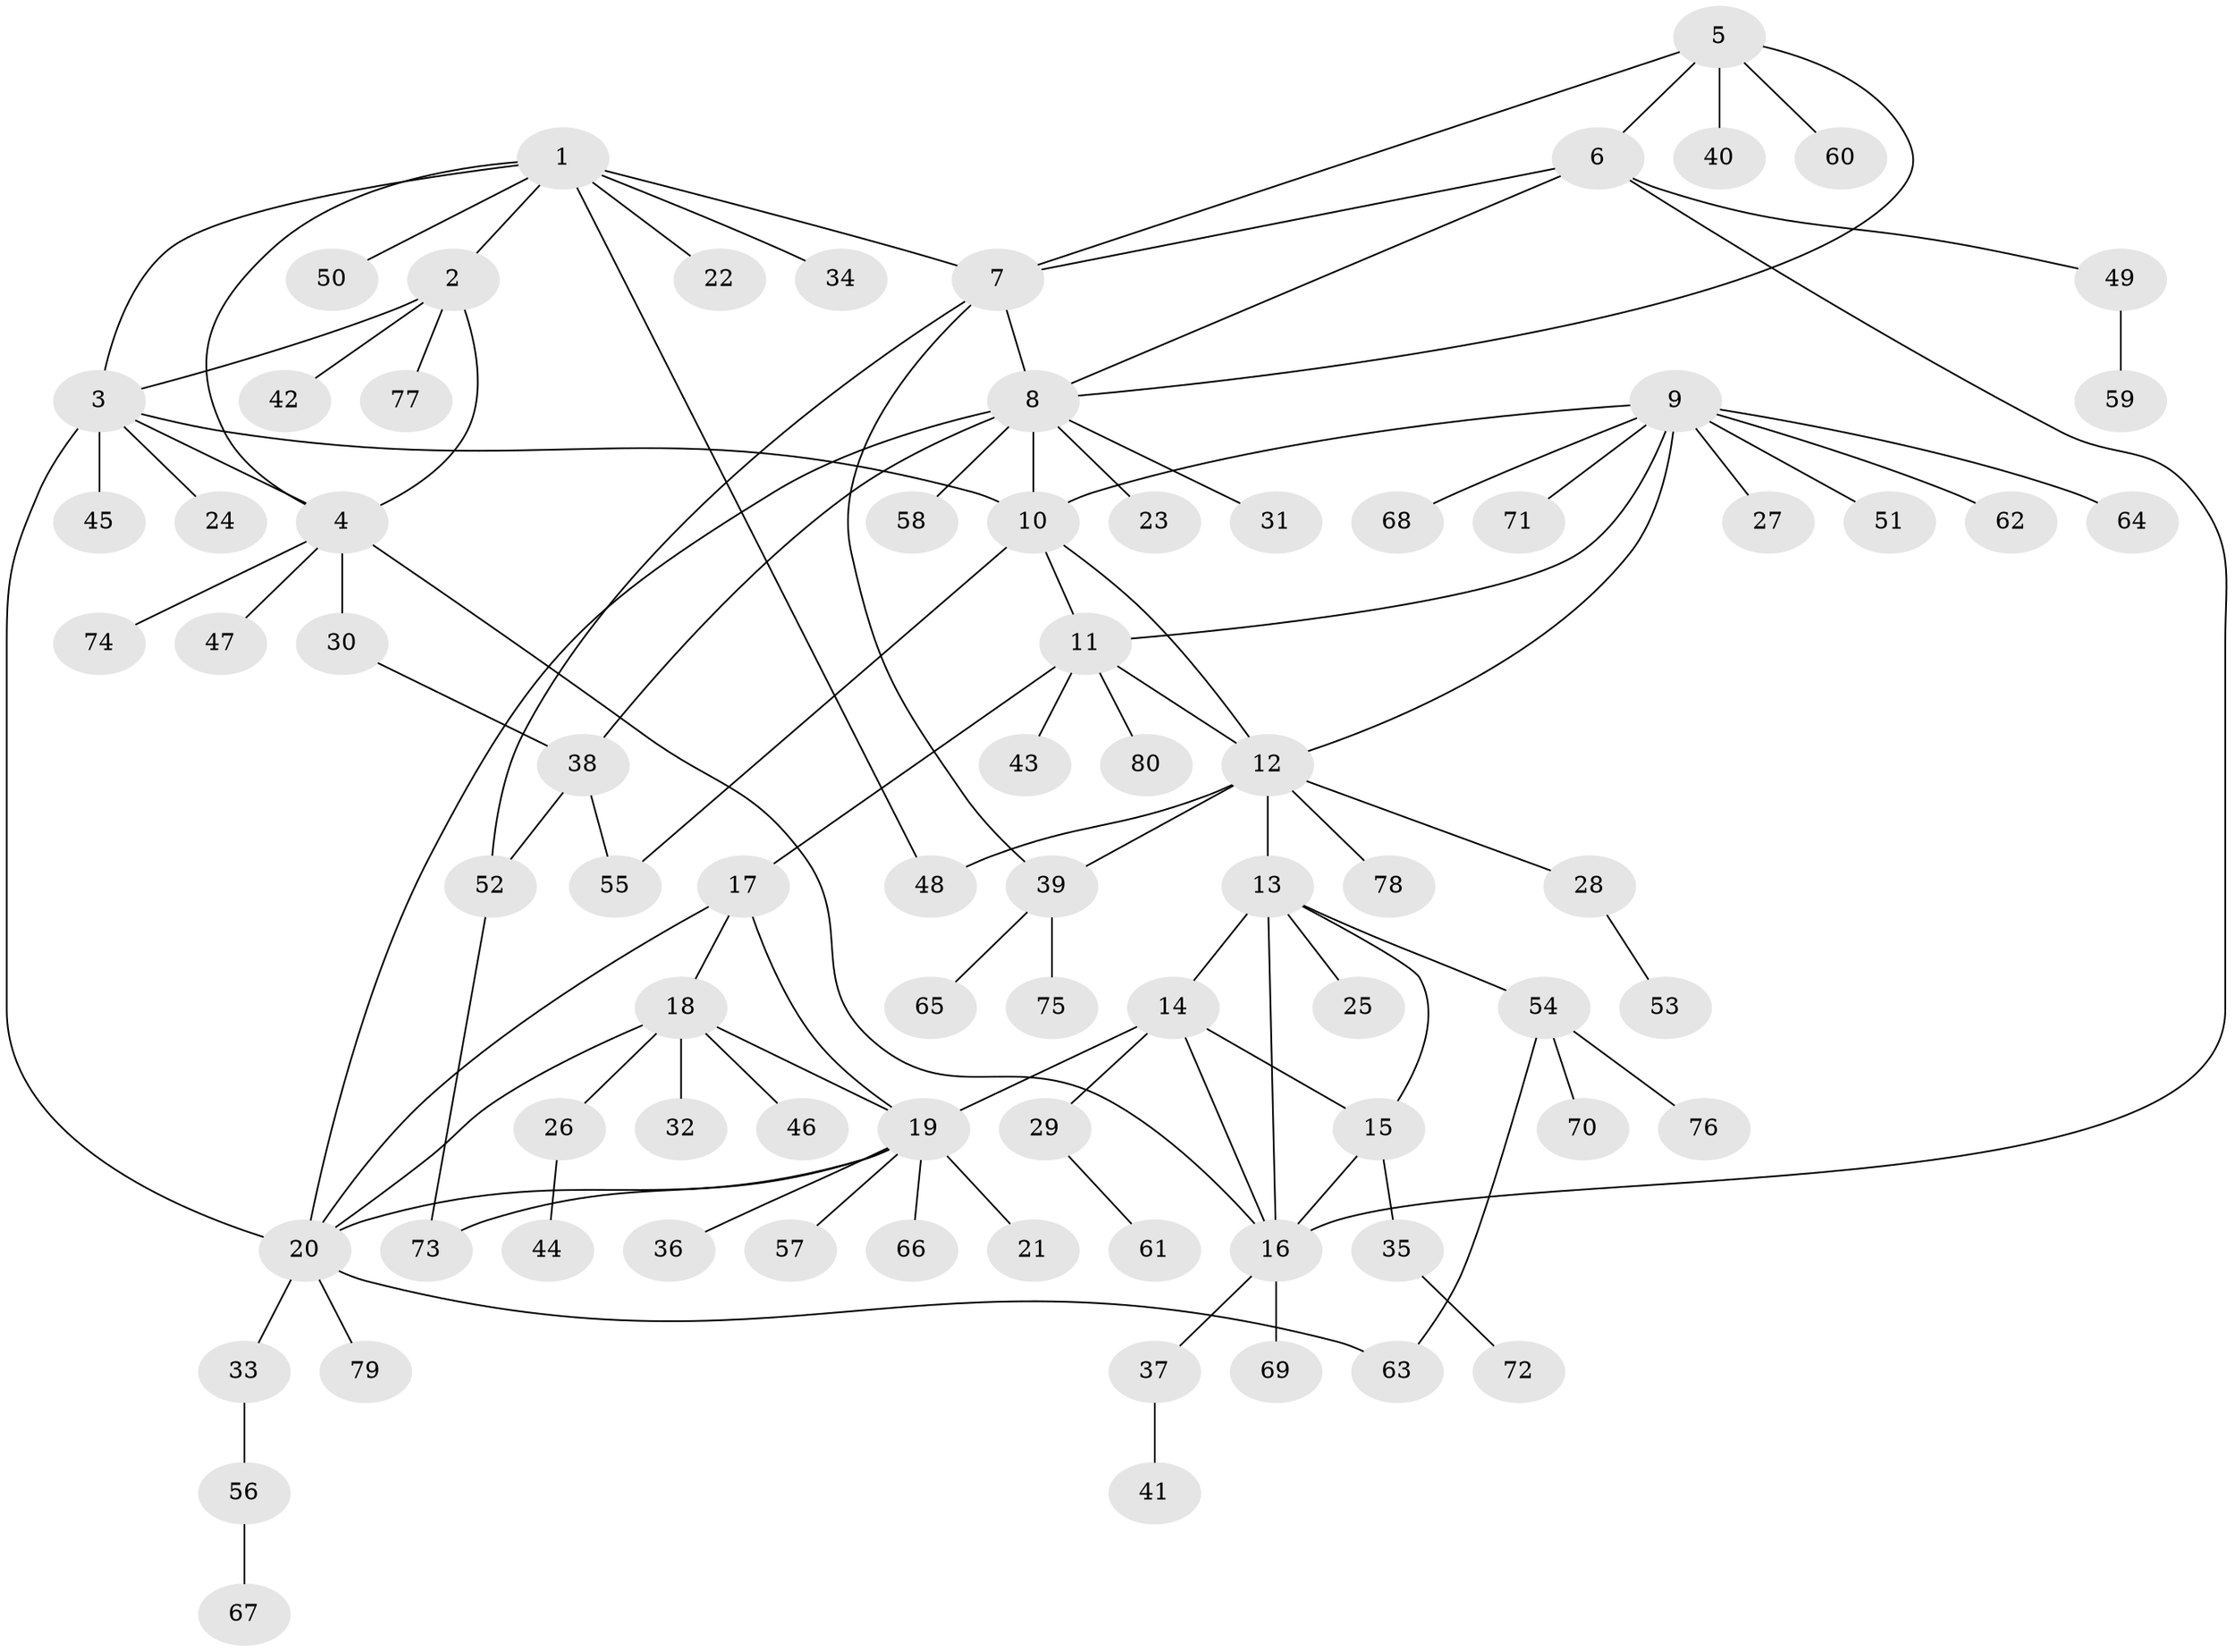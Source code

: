 // coarse degree distribution, {10: 0.03333333333333333, 7: 0.08333333333333333, 5: 0.016666666666666666, 9: 0.016666666666666666, 8: 0.03333333333333333, 4: 0.06666666666666667, 3: 0.03333333333333333, 1: 0.6166666666666667, 2: 0.1}
// Generated by graph-tools (version 1.1) at 2025/42/03/06/25 10:42:14]
// undirected, 80 vertices, 107 edges
graph export_dot {
graph [start="1"]
  node [color=gray90,style=filled];
  1;
  2;
  3;
  4;
  5;
  6;
  7;
  8;
  9;
  10;
  11;
  12;
  13;
  14;
  15;
  16;
  17;
  18;
  19;
  20;
  21;
  22;
  23;
  24;
  25;
  26;
  27;
  28;
  29;
  30;
  31;
  32;
  33;
  34;
  35;
  36;
  37;
  38;
  39;
  40;
  41;
  42;
  43;
  44;
  45;
  46;
  47;
  48;
  49;
  50;
  51;
  52;
  53;
  54;
  55;
  56;
  57;
  58;
  59;
  60;
  61;
  62;
  63;
  64;
  65;
  66;
  67;
  68;
  69;
  70;
  71;
  72;
  73;
  74;
  75;
  76;
  77;
  78;
  79;
  80;
  1 -- 2;
  1 -- 3;
  1 -- 4;
  1 -- 7;
  1 -- 22;
  1 -- 34;
  1 -- 48;
  1 -- 50;
  2 -- 3;
  2 -- 4;
  2 -- 42;
  2 -- 77;
  3 -- 4;
  3 -- 10;
  3 -- 20;
  3 -- 24;
  3 -- 45;
  4 -- 16;
  4 -- 30;
  4 -- 47;
  4 -- 74;
  5 -- 6;
  5 -- 7;
  5 -- 8;
  5 -- 40;
  5 -- 60;
  6 -- 7;
  6 -- 8;
  6 -- 16;
  6 -- 49;
  7 -- 8;
  7 -- 39;
  7 -- 52;
  8 -- 10;
  8 -- 20;
  8 -- 23;
  8 -- 31;
  8 -- 38;
  8 -- 58;
  9 -- 10;
  9 -- 11;
  9 -- 12;
  9 -- 27;
  9 -- 51;
  9 -- 62;
  9 -- 64;
  9 -- 68;
  9 -- 71;
  10 -- 11;
  10 -- 12;
  10 -- 55;
  11 -- 12;
  11 -- 17;
  11 -- 43;
  11 -- 80;
  12 -- 13;
  12 -- 28;
  12 -- 39;
  12 -- 48;
  12 -- 78;
  13 -- 14;
  13 -- 15;
  13 -- 16;
  13 -- 25;
  13 -- 54;
  14 -- 15;
  14 -- 16;
  14 -- 19;
  14 -- 29;
  15 -- 16;
  15 -- 35;
  16 -- 37;
  16 -- 69;
  17 -- 18;
  17 -- 19;
  17 -- 20;
  18 -- 19;
  18 -- 20;
  18 -- 26;
  18 -- 32;
  18 -- 46;
  19 -- 20;
  19 -- 21;
  19 -- 36;
  19 -- 57;
  19 -- 66;
  19 -- 73;
  20 -- 33;
  20 -- 63;
  20 -- 79;
  26 -- 44;
  28 -- 53;
  29 -- 61;
  30 -- 38;
  33 -- 56;
  35 -- 72;
  37 -- 41;
  38 -- 52;
  38 -- 55;
  39 -- 65;
  39 -- 75;
  49 -- 59;
  52 -- 73;
  54 -- 63;
  54 -- 70;
  54 -- 76;
  56 -- 67;
}
